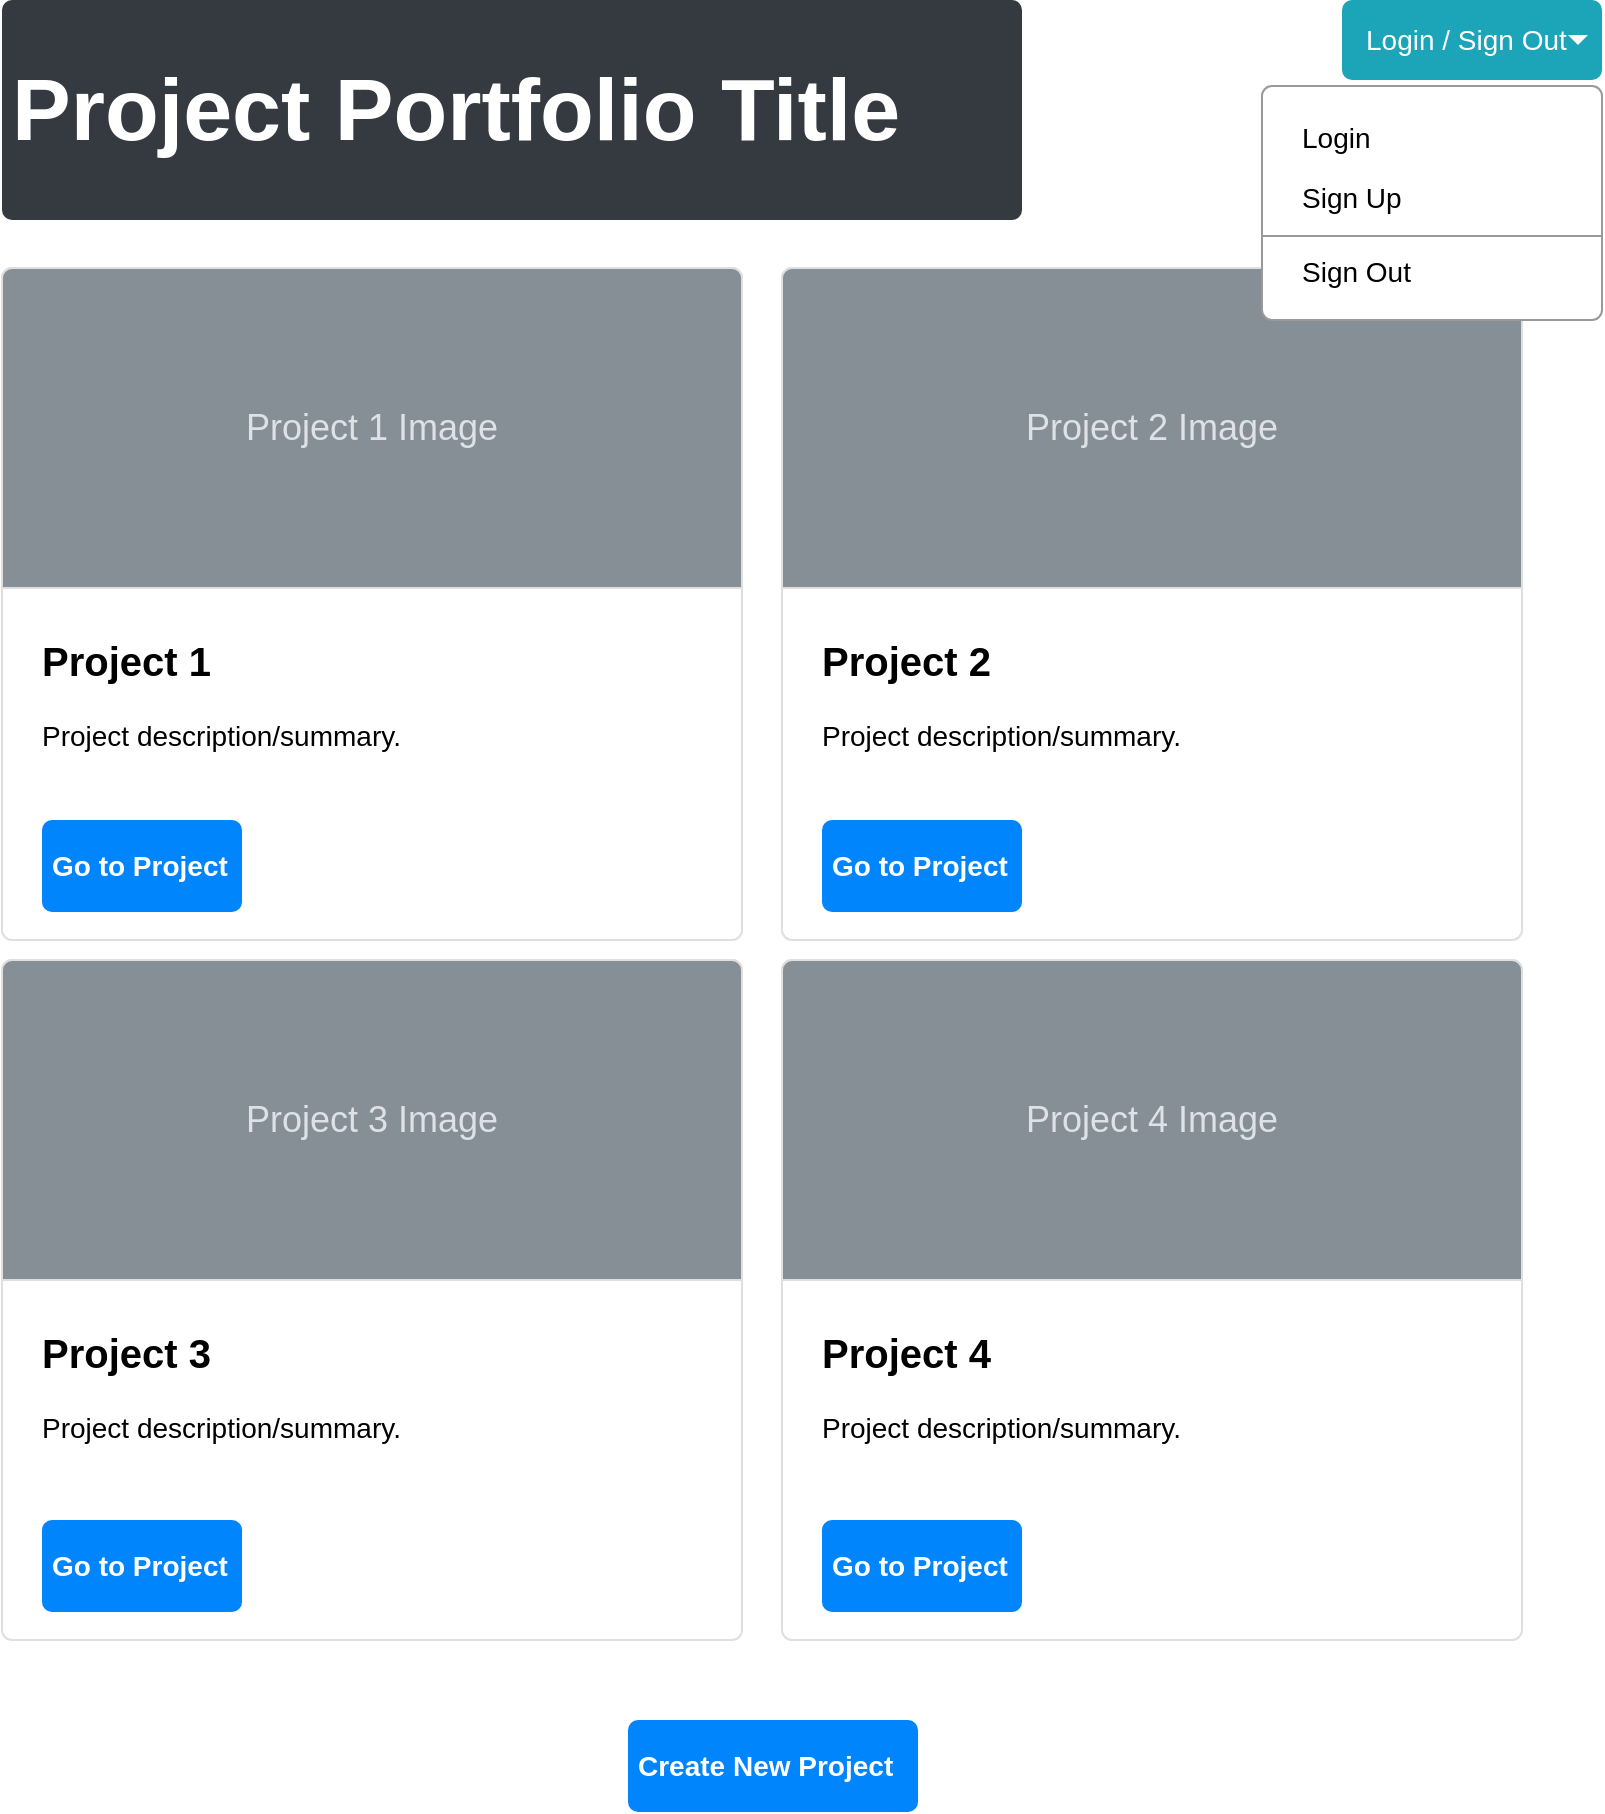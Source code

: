 <mxfile version="20.3.7" type="github" pages="6"><diagram id="5RRIrIOarM_rLcyM7xGo" name="Root"><mxGraphModel dx="1673" dy="896" grid="1" gridSize="10" guides="1" tooltips="1" connect="1" arrows="1" fold="1" page="1" pageScale="1" pageWidth="850" pageHeight="1100" math="0" shadow="0"><root><mxCell id="0"/><mxCell id="1" parent="0"/><mxCell id="wvkxZ2-Q3caO5ZH0jflz-7" value="&lt;b&gt;&lt;font style=&quot;font-size: 20px;&quot;&gt;Project 4&lt;/font&gt;&lt;/b&gt;&lt;br&gt;&lt;br&gt;Project description/summary." style="html=1;shadow=0;dashed=0;shape=mxgraph.bootstrap.rrect;rSize=5;strokeColor=#DFDFDF;html=1;whiteSpace=wrap;fillColor=#ffffff;fontColor=#000000;verticalAlign=top;align=left;spacing=20;spacingBottom=0;fontSize=14;spacingTop=160;" parent="1" vertex="1"><mxGeometry x="430" y="500" width="370" height="340" as="geometry"/></mxCell><mxCell id="wvkxZ2-Q3caO5ZH0jflz-8" value="Project 4 Image" style="html=1;shadow=0;dashed=0;shape=mxgraph.bootstrap.topButton;rSize=5;perimeter=none;whiteSpace=wrap;fillColor=#868E96;strokeColor=#DFDFDF;fontColor=#DEE2E6;resizeWidth=1;fontSize=18;" parent="wvkxZ2-Q3caO5ZH0jflz-7" vertex="1"><mxGeometry width="370" height="160" relative="1" as="geometry"/></mxCell><mxCell id="zh73YFqVR2Zlwf77m-9g-7" value="&lt;span style=&quot;font-size: 20px;&quot;&gt;&lt;b&gt;Project 2&lt;/b&gt;&lt;/span&gt;&lt;br&gt;&lt;br&gt;Project description/summary." style="html=1;shadow=0;dashed=0;shape=mxgraph.bootstrap.rrect;rSize=5;strokeColor=#DFDFDF;html=1;whiteSpace=wrap;fillColor=#ffffff;fontColor=#000000;verticalAlign=top;align=left;spacing=20;spacingBottom=0;fontSize=14;spacingTop=160;" vertex="1" parent="wvkxZ2-Q3caO5ZH0jflz-7"><mxGeometry y="-346" width="370" height="336" as="geometry"/></mxCell><mxCell id="zh73YFqVR2Zlwf77m-9g-8" value="Project 2 Image" style="html=1;shadow=0;dashed=0;shape=mxgraph.bootstrap.topButton;rSize=5;perimeter=none;whiteSpace=wrap;fillColor=#868E96;strokeColor=#DFDFDF;fontColor=#DEE2E6;resizeWidth=1;fontSize=18;" vertex="1" parent="zh73YFqVR2Zlwf77m-9g-7"><mxGeometry width="370" height="160" relative="1" as="geometry"/></mxCell><mxCell id="zh73YFqVR2Zlwf77m-9g-16" value="Go to Project" style="html=1;shadow=0;dashed=0;shape=mxgraph.bootstrap.rrect;rSize=5;strokeColor=none;strokeWidth=1;fillColor=#0085FC;fontColor=#FFFFFF;whiteSpace=wrap;align=left;verticalAlign=middle;spacingLeft=0;fontStyle=1;fontSize=14;spacing=5;" vertex="1" parent="zh73YFqVR2Zlwf77m-9g-7"><mxGeometry x="20" y="276" width="100" height="46" as="geometry"/></mxCell><mxCell id="zh73YFqVR2Zlwf77m-9g-9" value="&lt;b&gt;&lt;font style=&quot;font-size: 20px&quot;&gt;Project 1&lt;/font&gt;&lt;/b&gt;&lt;br&gt;&lt;br&gt;Project description/summary." style="html=1;shadow=0;dashed=0;shape=mxgraph.bootstrap.rrect;rSize=5;strokeColor=#DFDFDF;html=1;whiteSpace=wrap;fillColor=#ffffff;fontColor=#000000;verticalAlign=top;align=left;spacing=20;spacingBottom=0;fontSize=14;spacingTop=160;" vertex="1" parent="wvkxZ2-Q3caO5ZH0jflz-7"><mxGeometry x="-390" y="-346" width="370" height="336" as="geometry"/></mxCell><mxCell id="zh73YFqVR2Zlwf77m-9g-10" value="Project 1 Image" style="html=1;shadow=0;dashed=0;shape=mxgraph.bootstrap.topButton;rSize=5;perimeter=none;whiteSpace=wrap;fillColor=#868E96;strokeColor=#DFDFDF;fontColor=#DEE2E6;resizeWidth=1;fontSize=18;" vertex="1" parent="zh73YFqVR2Zlwf77m-9g-9"><mxGeometry width="370" height="160" relative="1" as="geometry"/></mxCell><mxCell id="zh73YFqVR2Zlwf77m-9g-15" value="Go to Project" style="html=1;shadow=0;dashed=0;shape=mxgraph.bootstrap.rrect;rSize=5;strokeColor=none;strokeWidth=1;fillColor=#0085FC;fontColor=#FFFFFF;whiteSpace=wrap;align=left;verticalAlign=middle;spacingLeft=0;fontStyle=1;fontSize=14;spacing=5;" vertex="1" parent="zh73YFqVR2Zlwf77m-9g-9"><mxGeometry x="20" y="276" width="100" height="46" as="geometry"/></mxCell><mxCell id="zh73YFqVR2Zlwf77m-9g-11" value="&lt;b&gt;&lt;font style=&quot;font-size: 20px;&quot;&gt;Project 3&lt;/font&gt;&lt;/b&gt;&lt;br&gt;&lt;br&gt;Project description/summary." style="html=1;shadow=0;dashed=0;shape=mxgraph.bootstrap.rrect;rSize=5;strokeColor=#DFDFDF;html=1;whiteSpace=wrap;fillColor=#ffffff;fontColor=#000000;verticalAlign=top;align=left;spacing=20;spacingBottom=0;fontSize=14;spacingTop=160;" vertex="1" parent="wvkxZ2-Q3caO5ZH0jflz-7"><mxGeometry x="-390" width="370" height="340" as="geometry"/></mxCell><mxCell id="zh73YFqVR2Zlwf77m-9g-12" value="Project 3 Image" style="html=1;shadow=0;dashed=0;shape=mxgraph.bootstrap.topButton;rSize=5;perimeter=none;whiteSpace=wrap;fillColor=#868E96;strokeColor=#DFDFDF;fontColor=#DEE2E6;resizeWidth=1;fontSize=18;" vertex="1" parent="zh73YFqVR2Zlwf77m-9g-11"><mxGeometry width="370" height="160" relative="1" as="geometry"/></mxCell><mxCell id="zh73YFqVR2Zlwf77m-9g-17" value="Go to Project" style="html=1;shadow=0;dashed=0;shape=mxgraph.bootstrap.rrect;rSize=5;strokeColor=none;strokeWidth=1;fillColor=#0085FC;fontColor=#FFFFFF;whiteSpace=wrap;align=left;verticalAlign=middle;spacingLeft=0;fontStyle=1;fontSize=14;spacing=5;" vertex="1" parent="zh73YFqVR2Zlwf77m-9g-11"><mxGeometry x="20" y="280" width="100" height="46" as="geometry"/></mxCell><mxCell id="zh73YFqVR2Zlwf77m-9g-18" value="Go to Project" style="html=1;shadow=0;dashed=0;shape=mxgraph.bootstrap.rrect;rSize=5;strokeColor=none;strokeWidth=1;fillColor=#0085FC;fontColor=#FFFFFF;whiteSpace=wrap;align=left;verticalAlign=middle;spacingLeft=0;fontStyle=1;fontSize=14;spacing=5;" vertex="1" parent="wvkxZ2-Q3caO5ZH0jflz-7"><mxGeometry x="20" y="280" width="100" height="46" as="geometry"/></mxCell><mxCell id="2eSI_laFX9eV60P4DFDA-1" value="Login / Sign Out" style="html=1;shadow=0;dashed=0;shape=mxgraph.bootstrap.rrect;rSize=5;strokeColor=none;strokeWidth=1;fillColor=#1CA5B8;fontColor=#ffffff;whiteSpace=wrap;align=left;verticalAlign=middle;fontStyle=0;fontSize=14;spacingLeft=10;" parent="1" vertex="1"><mxGeometry x="710" y="20" width="130" height="40" as="geometry"/></mxCell><mxCell id="2eSI_laFX9eV60P4DFDA-2" value="" style="shape=triangle;direction=south;fillColor=#ffffff;strokeColor=none;perimeter=none;" parent="2eSI_laFX9eV60P4DFDA-1" vertex="1"><mxGeometry x="1" y="0.5" width="10" height="5" relative="1" as="geometry"><mxPoint x="-17" y="-2.5" as="offset"/></mxGeometry></mxCell><mxCell id="2eSI_laFX9eV60P4DFDA-3" value="" style="html=1;shadow=0;dashed=0;shape=mxgraph.bootstrap.rrect;rSize=5;fillColor=#ffffff;strokeColor=#999999;" parent="1" vertex="1"><mxGeometry x="670" y="63" width="170" height="117" as="geometry"/></mxCell><mxCell id="2eSI_laFX9eV60P4DFDA-4" value="Login" style="fillColor=none;strokeColor=none;align=left;spacing=20;fontSize=14;" parent="2eSI_laFX9eV60P4DFDA-3" vertex="1"><mxGeometry width="170" height="30" relative="1" as="geometry"><mxPoint y="10" as="offset"/></mxGeometry></mxCell><mxCell id="2eSI_laFX9eV60P4DFDA-5" value="Sign Up" style="fillColor=none;strokeColor=none;align=left;spacing=20;fontSize=14;" parent="2eSI_laFX9eV60P4DFDA-3" vertex="1"><mxGeometry width="170" height="30" relative="1" as="geometry"><mxPoint y="40" as="offset"/></mxGeometry></mxCell><mxCell id="2eSI_laFX9eV60P4DFDA-7" value="" style="shape=line;strokeColor=#999999;perimeter=none;resizeWidth=1;" parent="2eSI_laFX9eV60P4DFDA-3" vertex="1"><mxGeometry width="170" height="10" relative="1" as="geometry"><mxPoint y="70" as="offset"/></mxGeometry></mxCell><mxCell id="2eSI_laFX9eV60P4DFDA-8" value="Sign Out" style="fillColor=none;strokeColor=none;align=left;spacing=20;fontSize=14;" parent="2eSI_laFX9eV60P4DFDA-3" vertex="1"><mxGeometry width="170" height="30" relative="1" as="geometry"><mxPoint y="77" as="offset"/></mxGeometry></mxCell><mxCell id="2eSI_laFX9eV60P4DFDA-11" value="&lt;font style=&quot;font-size: 44px;&quot;&gt;Project Portfolio Title&lt;/font&gt;" style="html=1;shadow=0;dashed=0;shape=mxgraph.bootstrap.rrect;rSize=5;strokeColor=none;strokeWidth=1;fillColor=#343A40;fontColor=#FFFFFF;whiteSpace=wrap;align=left;verticalAlign=middle;spacingLeft=0;fontStyle=1;fontSize=14;spacing=5;" parent="1" vertex="1"><mxGeometry x="40" y="20" width="510" height="110" as="geometry"/></mxCell><mxCell id="IfKOr3AmQKzyvhv2_CEk-1" value="Create New Project" style="html=1;shadow=0;dashed=0;shape=mxgraph.bootstrap.rrect;rSize=5;strokeColor=none;strokeWidth=1;fillColor=#0085FC;fontColor=#FFFFFF;whiteSpace=wrap;align=left;verticalAlign=middle;spacingLeft=0;fontStyle=1;fontSize=14;spacing=5;" vertex="1" parent="1"><mxGeometry x="353" y="880" width="145" height="46" as="geometry"/></mxCell></root></mxGraphModel></diagram><diagram id="xXj5OJk1VYTO87Xm6U99" name="Login"><mxGraphModel dx="1422" dy="762" grid="1" gridSize="10" guides="1" tooltips="1" connect="1" arrows="1" fold="1" page="1" pageScale="1" pageWidth="850" pageHeight="1100" math="0" shadow="0"><root><mxCell id="0"/><mxCell id="1" parent="0"/><mxCell id="XyWWrqjQytLEaGrfEnD0-17" value="Email address" style="fillColor=none;strokeColor=none;align=left;fontSize=14;" parent="1" vertex="1"><mxGeometry width="260" height="40" relative="1" as="geometry"><mxPoint x="80" y="160" as="offset"/></mxGeometry></mxCell><mxCell id="XyWWrqjQytLEaGrfEnD0-18" value="" style="html=1;shadow=0;dashed=0;shape=mxgraph.bootstrap.rrect;rSize=5;fillColor=none;strokeColor=#999999;align=left;spacing=15;fontSize=14;fontColor=#6C767D;" parent="1" vertex="1"><mxGeometry width="480" height="30" relative="1" as="geometry"><mxPoint x="80" y="200" as="offset"/></mxGeometry></mxCell><mxCell id="XyWWrqjQytLEaGrfEnD0-19" value="We'll never share your email with anyone else." style="fillColor=none;strokeColor=none;align=left;spacing=2;fontSize=12;fontColor=#999999;" parent="1" vertex="1"><mxGeometry width="260" height="30" relative="1" as="geometry"><mxPoint x="80" y="230" as="offset"/></mxGeometry></mxCell><mxCell id="XyWWrqjQytLEaGrfEnD0-20" value="Password" style="fillColor=none;strokeColor=none;align=left;fontSize=14;" parent="1" vertex="1"><mxGeometry width="260" height="40" relative="1" as="geometry"><mxPoint x="80" y="260" as="offset"/></mxGeometry></mxCell><mxCell id="XyWWrqjQytLEaGrfEnD0-21" value="" style="html=1;shadow=0;dashed=0;shape=mxgraph.bootstrap.rrect;rSize=5;fillColor=none;strokeColor=#999999;align=left;spacing=15;fontSize=14;fontColor=#6C767D;" parent="1" vertex="1"><mxGeometry width="480" height="30" relative="1" as="geometry"><mxPoint x="80" y="300" as="offset"/></mxGeometry></mxCell><mxCell id="XyWWrqjQytLEaGrfEnD0-23" value="Login" style="html=1;shadow=0;dashed=0;shape=mxgraph.bootstrap.rrect;rSize=5;fillColor=#0085FC;strokeColor=none;align=center;fontSize=14;fontColor=#FFFFFF;" parent="1" vertex="1"><mxGeometry width="70" height="40" relative="1" as="geometry"><mxPoint x="85" y="350" as="offset"/></mxGeometry></mxCell><mxCell id="bcL-sI4egObKT9iCZtD2-1" value="&lt;font style=&quot;font-size: 44px;&quot;&gt;Project Portfolio Title&lt;/font&gt;" style="html=1;shadow=0;dashed=0;shape=mxgraph.bootstrap.rrect;rSize=5;strokeColor=none;strokeWidth=1;fillColor=#343A40;fontColor=#FFFFFF;whiteSpace=wrap;align=left;verticalAlign=middle;spacingLeft=0;fontStyle=1;fontSize=14;spacing=5;" vertex="1" parent="1"><mxGeometry x="40" y="20" width="510" height="110" as="geometry"/></mxCell></root></mxGraphModel></diagram><diagram name="Sign Up" id="dnmqqRZ58K1FcJMq1NEi"><mxGraphModel dx="1422" dy="762" grid="1" gridSize="10" guides="1" tooltips="1" connect="1" arrows="1" fold="1" page="1" pageScale="1" pageWidth="850" pageHeight="1100" math="0" shadow="0"><root><mxCell id="QF6I48eeB9E8BZ1u_eMy-0"/><mxCell id="QF6I48eeB9E8BZ1u_eMy-1" parent="QF6I48eeB9E8BZ1u_eMy-0"/><mxCell id="QF6I48eeB9E8BZ1u_eMy-2" value="Email address" style="fillColor=none;strokeColor=none;align=left;fontSize=14;" vertex="1" parent="QF6I48eeB9E8BZ1u_eMy-1"><mxGeometry width="260" height="40" relative="1" as="geometry"><mxPoint x="80" y="160" as="offset"/></mxGeometry></mxCell><mxCell id="QF6I48eeB9E8BZ1u_eMy-3" value="" style="html=1;shadow=0;dashed=0;shape=mxgraph.bootstrap.rrect;rSize=5;fillColor=none;strokeColor=#999999;align=left;spacing=15;fontSize=14;fontColor=#6C767D;" vertex="1" parent="QF6I48eeB9E8BZ1u_eMy-1"><mxGeometry width="480" height="30" relative="1" as="geometry"><mxPoint x="80" y="200" as="offset"/></mxGeometry></mxCell><mxCell id="QF6I48eeB9E8BZ1u_eMy-4" value="We'll never share your email with anyone else." style="fillColor=none;strokeColor=none;align=left;spacing=2;fontSize=12;fontColor=#999999;" vertex="1" parent="QF6I48eeB9E8BZ1u_eMy-1"><mxGeometry width="260" height="30" relative="1" as="geometry"><mxPoint x="80" y="230" as="offset"/></mxGeometry></mxCell><mxCell id="QF6I48eeB9E8BZ1u_eMy-5" value="Password" style="fillColor=none;strokeColor=none;align=left;fontSize=14;" vertex="1" parent="QF6I48eeB9E8BZ1u_eMy-1"><mxGeometry width="260" height="40" relative="1" as="geometry"><mxPoint x="80" y="260" as="offset"/></mxGeometry></mxCell><mxCell id="QF6I48eeB9E8BZ1u_eMy-6" value="" style="html=1;shadow=0;dashed=0;shape=mxgraph.bootstrap.rrect;rSize=5;fillColor=none;strokeColor=#999999;align=left;spacing=15;fontSize=14;fontColor=#6C767D;" vertex="1" parent="QF6I48eeB9E8BZ1u_eMy-1"><mxGeometry width="480" height="30" relative="1" as="geometry"><mxPoint x="80" y="300" as="offset"/></mxGeometry></mxCell><mxCell id="QF6I48eeB9E8BZ1u_eMy-7" value="Sign Up" style="html=1;shadow=0;dashed=0;shape=mxgraph.bootstrap.rrect;rSize=5;fillColor=#0085FC;strokeColor=none;align=center;fontSize=14;fontColor=#FFFFFF;" vertex="1" parent="QF6I48eeB9E8BZ1u_eMy-1"><mxGeometry width="70" height="40" relative="1" as="geometry"><mxPoint x="85" y="430" as="offset"/></mxGeometry></mxCell><mxCell id="QF6I48eeB9E8BZ1u_eMy-8" value="&lt;font style=&quot;font-size: 44px;&quot;&gt;Project Portfolio Title&lt;/font&gt;" style="html=1;shadow=0;dashed=0;shape=mxgraph.bootstrap.rrect;rSize=5;strokeColor=none;strokeWidth=1;fillColor=#343A40;fontColor=#FFFFFF;whiteSpace=wrap;align=left;verticalAlign=middle;spacingLeft=0;fontStyle=1;fontSize=14;spacing=5;" vertex="1" parent="QF6I48eeB9E8BZ1u_eMy-1"><mxGeometry x="40" y="20" width="510" height="110" as="geometry"/></mxCell><mxCell id="GHHxiR9yPgs4KwvnN0-z-0" value="Confirm Password" style="fillColor=none;strokeColor=none;align=left;fontSize=14;" vertex="1" parent="QF6I48eeB9E8BZ1u_eMy-1"><mxGeometry x="80" y="340" width="260" height="40" as="geometry"/></mxCell><mxCell id="GHHxiR9yPgs4KwvnN0-z-1" value="" style="html=1;shadow=0;dashed=0;shape=mxgraph.bootstrap.rrect;rSize=5;fillColor=none;strokeColor=#999999;align=left;spacing=15;fontSize=14;fontColor=#6C767D;" vertex="1" parent="QF6I48eeB9E8BZ1u_eMy-1"><mxGeometry x="80" y="380" width="480" height="30" as="geometry"/></mxCell></root></mxGraphModel></diagram><diagram id="4GuG5vxL0YwMJeT0TBqF" name="Project"><mxGraphModel dx="1422" dy="762" grid="1" gridSize="10" guides="1" tooltips="1" connect="1" arrows="1" fold="1" page="1" pageScale="1" pageWidth="850" pageHeight="1100" math="0" shadow="0"><root><mxCell id="0"/><mxCell id="1" parent="0"/><mxCell id="ms4lbk4ScT2JHdOcm424-1" value="&lt;font style=&quot;font-size: 44px;&quot;&gt;Project Title&lt;/font&gt;" style="html=1;shadow=0;dashed=0;shape=mxgraph.bootstrap.rrect;rSize=5;strokeColor=none;strokeWidth=1;fillColor=#343A40;fontColor=#FFFFFF;whiteSpace=wrap;align=left;verticalAlign=middle;spacingLeft=0;fontStyle=1;fontSize=14;spacing=5;" vertex="1" parent="1"><mxGeometry x="40" y="20" width="510" height="110" as="geometry"/></mxCell><mxCell id="eziYELm6iUtgp0z42Vtb-1" value="Login / Sign Out" style="html=1;shadow=0;dashed=0;shape=mxgraph.bootstrap.rrect;rSize=5;strokeColor=none;strokeWidth=1;fillColor=#1CA5B8;fontColor=#ffffff;whiteSpace=wrap;align=left;verticalAlign=middle;fontStyle=0;fontSize=14;spacingLeft=10;" vertex="1" parent="1"><mxGeometry x="710" y="20" width="130" height="40" as="geometry"/></mxCell><mxCell id="eziYELm6iUtgp0z42Vtb-2" value="" style="shape=triangle;direction=south;fillColor=#ffffff;strokeColor=none;perimeter=none;" vertex="1" parent="eziYELm6iUtgp0z42Vtb-1"><mxGeometry x="1" y="0.5" width="10" height="5" relative="1" as="geometry"><mxPoint x="-17" y="-2.5" as="offset"/></mxGeometry></mxCell><mxCell id="eziYELm6iUtgp0z42Vtb-3" value="" style="html=1;shadow=0;dashed=0;shape=mxgraph.bootstrap.rrect;rSize=5;fillColor=#ffffff;strokeColor=#999999;" vertex="1" parent="1"><mxGeometry x="670" y="63" width="170" height="117" as="geometry"/></mxCell><mxCell id="eziYELm6iUtgp0z42Vtb-4" value="Login" style="fillColor=none;strokeColor=none;align=left;spacing=20;fontSize=14;" vertex="1" parent="eziYELm6iUtgp0z42Vtb-3"><mxGeometry width="170" height="30" relative="1" as="geometry"><mxPoint y="10" as="offset"/></mxGeometry></mxCell><mxCell id="eziYELm6iUtgp0z42Vtb-5" value="Register" style="fillColor=none;strokeColor=none;align=left;spacing=20;fontSize=14;" vertex="1" parent="eziYELm6iUtgp0z42Vtb-3"><mxGeometry width="170" height="30" relative="1" as="geometry"><mxPoint y="40" as="offset"/></mxGeometry></mxCell><mxCell id="eziYELm6iUtgp0z42Vtb-6" value="" style="shape=line;strokeColor=#999999;perimeter=none;resizeWidth=1;" vertex="1" parent="eziYELm6iUtgp0z42Vtb-3"><mxGeometry width="170" height="10" relative="1" as="geometry"><mxPoint y="70" as="offset"/></mxGeometry></mxCell><mxCell id="eziYELm6iUtgp0z42Vtb-7" value="Sign Out" style="fillColor=none;strokeColor=none;align=left;spacing=20;fontSize=14;" vertex="1" parent="eziYELm6iUtgp0z42Vtb-3"><mxGeometry width="170" height="30" relative="1" as="geometry"><mxPoint y="77" as="offset"/></mxGeometry></mxCell><mxCell id="eor-ApleGoFTtJTb_uZN-3" value="&lt;span style=&quot;font-size: 20px;&quot;&gt;&lt;b&gt;Project Information&lt;/b&gt;&lt;/span&gt;" style="html=1;shadow=0;dashed=0;shape=mxgraph.bootstrap.rrect;rSize=5;strokeColor=#0085FC;html=1;whiteSpace=wrap;fillColor=#ffffff;fontColor=#0085FC;verticalAlign=bottom;align=left;spacing=20;spacingBottom=0;fontSize=14;" vertex="1" parent="1"><mxGeometry x="40" y="200" width="770" height="380" as="geometry"/></mxCell><mxCell id="eor-ApleGoFTtJTb_uZN-4" value="Project Subtitle" style="html=1;shadow=0;dashed=0;shape=mxgraph.bootstrap.topButton;rSize=5;perimeter=none;whiteSpace=wrap;fillColor=#F7F7F7;strokeColor=#0085FC;fontColor=#212529;resizeWidth=1;fontSize=18;align=left;spacing=20;" vertex="1" parent="eor-ApleGoFTtJTb_uZN-3"><mxGeometry width="770" height="50" relative="1" as="geometry"/></mxCell><mxCell id="qKuE_SqeqM_y6YrDTCDn-6" value="" style="group;fillColor=#dae8fc;strokeColor=none;" vertex="1" connectable="0" parent="1"><mxGeometry x="640" y="600" width="80" height="40" as="geometry"/></mxCell><mxCell id="qKuE_SqeqM_y6YrDTCDn-7" value="&lt;font color=&quot;#0000ff&quot;&gt;Edit&lt;/font&gt;" style="html=1;shadow=0;dashed=0;shape=mxgraph.bootstrap.rrect;rSize=5;strokeColor=#6c8ebf;strokeWidth=1;fillColor=#dae8fc;whiteSpace=wrap;align=left;verticalAlign=middle;spacingLeft=10;" vertex="1" parent="qKuE_SqeqM_y6YrDTCDn-6"><mxGeometry width="80" height="40" as="geometry"/></mxCell><mxCell id="qKuE_SqeqM_y6YrDTCDn-16" value="" style="sketch=0;pointerEvents=1;shadow=0;dashed=0;html=1;strokeColor=#0000FF;fillColor=#0000FF;labelPosition=center;verticalLabelPosition=bottom;verticalAlign=top;outlineConnect=0;align=center;shape=mxgraph.office.concepts.writing_pencil;labelBackgroundColor=#ffffff;fontFamily=Helvetica;fontSize=12;fontColor=#0000FF;" vertex="1" parent="qKuE_SqeqM_y6YrDTCDn-6"><mxGeometry x="44.444" y="5" width="26.667" height="30" as="geometry"/></mxCell><mxCell id="qKuE_SqeqM_y6YrDTCDn-5" value="" style="group" vertex="1" connectable="0" parent="1"><mxGeometry x="730" y="600" width="80" height="40" as="geometry"/></mxCell><mxCell id="qKuE_SqeqM_y6YrDTCDn-4" value="Delete" style="html=1;shadow=0;dashed=0;shape=mxgraph.bootstrap.rrect;rSize=5;strokeColor=#D6D8DB;strokeWidth=1;fillColor=#E2E3E5;fontColor=#FF0000;whiteSpace=wrap;align=left;verticalAlign=middle;spacingLeft=10;" vertex="1" parent="qKuE_SqeqM_y6YrDTCDn-5"><mxGeometry width="80" height="40" as="geometry"/></mxCell><mxCell id="qKuE_SqeqM_y6YrDTCDn-1" value="" style="html=1;verticalLabelPosition=bottom;align=center;labelBackgroundColor=#ffffff;verticalAlign=top;strokeWidth=2;strokeColor=#FF0000;shadow=0;dashed=0;shape=mxgraph.ios7.icons.trashcan;fontColor=#000000;" vertex="1" parent="qKuE_SqeqM_y6YrDTCDn-5"><mxGeometry x="53.333" y="5" width="21.333" height="30" as="geometry"/></mxCell></root></mxGraphModel></diagram><diagram name="About Me" id="cIJrk_dHcL_1-YbRip7k"><mxGraphModel dx="1422" dy="762" grid="1" gridSize="10" guides="1" tooltips="1" connect="1" arrows="1" fold="1" page="1" pageScale="1" pageWidth="850" pageHeight="1100" math="0" shadow="0"><root><mxCell id="BUz0YhtvqSikqaeXIT4q-0"/><mxCell id="BUz0YhtvqSikqaeXIT4q-1" parent="BUz0YhtvqSikqaeXIT4q-0"/><mxCell id="BUz0YhtvqSikqaeXIT4q-2" value="&lt;font style=&quot;font-size: 44px;&quot;&gt;Student Name&lt;/font&gt;" style="html=1;shadow=0;dashed=0;shape=mxgraph.bootstrap.rrect;rSize=5;strokeColor=none;strokeWidth=1;fillColor=#343A40;fontColor=#FFFFFF;whiteSpace=wrap;align=left;verticalAlign=middle;spacingLeft=0;fontStyle=1;fontSize=14;spacing=5;" vertex="1" parent="BUz0YhtvqSikqaeXIT4q-1"><mxGeometry x="40" y="20" width="510" height="110" as="geometry"/></mxCell><mxCell id="BUz0YhtvqSikqaeXIT4q-3" value="Login / Sign Out" style="html=1;shadow=0;dashed=0;shape=mxgraph.bootstrap.rrect;rSize=5;strokeColor=none;strokeWidth=1;fillColor=#1CA5B8;fontColor=#ffffff;whiteSpace=wrap;align=left;verticalAlign=middle;fontStyle=0;fontSize=14;spacingLeft=10;" vertex="1" parent="BUz0YhtvqSikqaeXIT4q-1"><mxGeometry x="710" y="20" width="130" height="40" as="geometry"/></mxCell><mxCell id="BUz0YhtvqSikqaeXIT4q-4" value="" style="shape=triangle;direction=south;fillColor=#ffffff;strokeColor=none;perimeter=none;" vertex="1" parent="BUz0YhtvqSikqaeXIT4q-3"><mxGeometry x="1" y="0.5" width="10" height="5" relative="1" as="geometry"><mxPoint x="-17" y="-2.5" as="offset"/></mxGeometry></mxCell><mxCell id="BUz0YhtvqSikqaeXIT4q-5" value="" style="html=1;shadow=0;dashed=0;shape=mxgraph.bootstrap.rrect;rSize=5;fillColor=#ffffff;strokeColor=#999999;" vertex="1" parent="BUz0YhtvqSikqaeXIT4q-1"><mxGeometry x="670" y="63" width="170" height="117" as="geometry"/></mxCell><mxCell id="BUz0YhtvqSikqaeXIT4q-6" value="Login" style="fillColor=none;strokeColor=none;align=left;spacing=20;fontSize=14;" vertex="1" parent="BUz0YhtvqSikqaeXIT4q-5"><mxGeometry width="170" height="30" relative="1" as="geometry"><mxPoint y="10" as="offset"/></mxGeometry></mxCell><mxCell id="BUz0YhtvqSikqaeXIT4q-7" value="Register" style="fillColor=none;strokeColor=none;align=left;spacing=20;fontSize=14;" vertex="1" parent="BUz0YhtvqSikqaeXIT4q-5"><mxGeometry width="170" height="30" relative="1" as="geometry"><mxPoint y="40" as="offset"/></mxGeometry></mxCell><mxCell id="BUz0YhtvqSikqaeXIT4q-8" value="" style="shape=line;strokeColor=#999999;perimeter=none;resizeWidth=1;" vertex="1" parent="BUz0YhtvqSikqaeXIT4q-5"><mxGeometry width="170" height="10" relative="1" as="geometry"><mxPoint y="70" as="offset"/></mxGeometry></mxCell><mxCell id="BUz0YhtvqSikqaeXIT4q-9" value="Sign Out" style="fillColor=none;strokeColor=none;align=left;spacing=20;fontSize=14;" vertex="1" parent="BUz0YhtvqSikqaeXIT4q-5"><mxGeometry width="170" height="30" relative="1" as="geometry"><mxPoint y="77" as="offset"/></mxGeometry></mxCell><mxCell id="uK0Lb0GNQQCyLgQpWUkf-0" value="" style="html=1;shadow=0;dashed=0;shape=mxgraph.bootstrap.rrect;rSize=5;strokeColor=#DFDFDF;html=1;whiteSpace=wrap;fillColor=#FFFFFF;fontColor=#000000;" vertex="1" parent="BUz0YhtvqSikqaeXIT4q-1"><mxGeometry x="20" y="190" width="800" height="200" as="geometry"/></mxCell><mxCell id="uK0Lb0GNQQCyLgQpWUkf-1" value="" style="html=1;shadow=0;dashed=0;shape=mxgraph.bootstrap.topButton;strokeColor=inherit;fillColor=#F7F7F7;rSize=5;perimeter=none;whiteSpace=wrap;resizeWidth=1;align=center;spacing=20;fontSize=14;fontColor=#000000;" vertex="1" parent="uK0Lb0GNQQCyLgQpWUkf-0"><mxGeometry width="800" height="50" relative="1" as="geometry"/></mxCell><mxCell id="uK0Lb0GNQQCyLgQpWUkf-2" value="Bio" style="html=1;shadow=0;dashed=0;shape=mxgraph.bootstrap.tabTop;strokeColor=#DFDFDF;fillColor=#ffffff;rSize=5;perimeter=none;whiteSpace=wrap;resizeWidth=1;align=center;spacing=20;fontSize=14;fontColor=#4B5259;" vertex="1" parent="uK0Lb0GNQQCyLgQpWUkf-0"><mxGeometry width="80" height="40" relative="1" as="geometry"><mxPoint x="10" y="10" as="offset"/></mxGeometry></mxCell><mxCell id="uK0Lb0GNQQCyLgQpWUkf-3" value="Resume" style="strokeColor=none;fillColor=none;rSize=5;perimeter=none;whiteSpace=wrap;resizeWidth=1;align=center;spacing=20;fontSize=14;fontColor=#0085FC;" vertex="1" parent="uK0Lb0GNQQCyLgQpWUkf-0"><mxGeometry width="50" height="40" relative="1" as="geometry"><mxPoint x="95" y="10" as="offset"/></mxGeometry></mxCell><mxCell id="uK0Lb0GNQQCyLgQpWUkf-4" value="Hobbies" style="strokeColor=none;fillColor=none;rSize=5;perimeter=none;whiteSpace=wrap;resizeWidth=1;align=center;spacing=20;fontSize=14;fontColor=#0085FC;fontColor=#4B5259;" vertex="1" parent="uK0Lb0GNQQCyLgQpWUkf-0"><mxGeometry width="60" height="40" relative="1" as="geometry"><mxPoint x="150" y="10" as="offset"/></mxGeometry></mxCell><mxCell id="uK0Lb0GNQQCyLgQpWUkf-5" value="&lt;span style=&quot;font-size: 20px;&quot;&gt;&lt;b&gt;Student Bio&lt;/b&gt;&lt;/span&gt;" style="perimeter=none;html=1;whiteSpace=wrap;fillColor=none;strokeColor=none;resizeWidth=1;verticalAlign=top;align=center;spacing=20;spacingTop=-10;fontSize=14;fontColor=#212529" vertex="1" parent="uK0Lb0GNQQCyLgQpWUkf-0"><mxGeometry width="800" height="120" relative="1" as="geometry"><mxPoint y="50" as="offset"/></mxGeometry></mxCell><mxCell id="uK0Lb0GNQQCyLgQpWUkf-6" value="Link to Student's GitHub/Webpage" style="html=1;shadow=0;dashed=0;shape=mxgraph.bootstrap.rrect;rSize=5;perimeter=none;whiteSpace=wrap;align=center;fillColor=#0085FC;strokeColor=none;fontColor=#ffffff;resizeWidth=1;fontSize=14;" vertex="1" parent="uK0Lb0GNQQCyLgQpWUkf-0"><mxGeometry x="0.5" y="1" width="120" height="40" relative="1" as="geometry"><mxPoint x="-60" y="-60" as="offset"/></mxGeometry></mxCell></root></mxGraphModel></diagram><diagram id="awEIO43pHRn48kH_1yC4" name="UML"><mxGraphModel dx="813" dy="435" grid="1" gridSize="10" guides="1" tooltips="1" connect="1" arrows="1" fold="1" page="1" pageScale="1" pageWidth="850" pageHeight="1100" math="0" shadow="0"><root><mxCell id="0"/><mxCell id="1" parent="0"/><mxCell id="zGo-M7Oad7Iv-QXNJE64-1" value="&lt;b&gt;Project&lt;/b&gt;" style="swimlane;fontStyle=0;align=center;verticalAlign=top;childLayout=stackLayout;horizontal=1;startSize=30;horizontalStack=0;resizeParent=1;resizeParentMax=0;resizeLast=0;collapsible=0;marginBottom=0;html=1;" vertex="1" parent="1"><mxGeometry x="440" y="80" width="140" height="160" as="geometry"/></mxCell><mxCell id="zGo-M7Oad7Iv-QXNJE64-2" value="attributes" style="text;html=1;strokeColor=none;fillColor=none;align=center;verticalAlign=middle;spacingLeft=4;spacingRight=4;overflow=hidden;rotatable=0;points=[[0,0.5],[1,0.5]];portConstraint=eastwest;" vertex="1" parent="zGo-M7Oad7Iv-QXNJE64-1"><mxGeometry y="30" width="140" height="20" as="geometry"/></mxCell><mxCell id="zGo-M7Oad7Iv-QXNJE64-3" value="Title" style="text;html=1;strokeColor=none;fillColor=none;align=left;verticalAlign=middle;spacingLeft=4;spacingRight=4;overflow=hidden;rotatable=0;points=[[0,0.5],[1,0.5]];portConstraint=eastwest;" vertex="1" parent="zGo-M7Oad7Iv-QXNJE64-1"><mxGeometry y="50" width="140" height="20" as="geometry"/></mxCell><mxCell id="zGo-M7Oad7Iv-QXNJE64-4" value="&lt;font color=&quot;#000000&quot;&gt;Description of Work&lt;/font&gt;" style="text;html=1;strokeColor=none;fillColor=none;align=left;verticalAlign=middle;spacingLeft=4;spacingRight=4;overflow=hidden;rotatable=0;points=[[0,0.5],[1,0.5]];portConstraint=eastwest;fontColor=#808080;" vertex="1" parent="zGo-M7Oad7Iv-QXNJE64-1"><mxGeometry y="70" width="140" height="20" as="geometry"/></mxCell><mxCell id="zGo-M7Oad7Iv-QXNJE64-6" value="" style="line;strokeWidth=1;fillColor=none;align=left;verticalAlign=middle;spacingTop=-1;spacingLeft=3;spacingRight=3;rotatable=0;labelPosition=right;points=[];portConstraint=eastwest;" vertex="1" parent="zGo-M7Oad7Iv-QXNJE64-1"><mxGeometry y="90" width="140" height="8" as="geometry"/></mxCell><mxCell id="zGo-M7Oad7Iv-QXNJE64-7" value="operations" style="text;html=1;strokeColor=none;fillColor=none;align=center;verticalAlign=middle;spacingLeft=4;spacingRight=4;overflow=hidden;rotatable=0;points=[[0,0.5],[1,0.5]];portConstraint=eastwest;" vertex="1" parent="zGo-M7Oad7Iv-QXNJE64-1"><mxGeometry y="98" width="140" height="20" as="geometry"/></mxCell><mxCell id="H7dTbDxlxv8cBub32HHd-1" value="Edit Project" style="text;html=1;strokeColor=none;fillColor=none;align=left;verticalAlign=middle;spacingLeft=4;spacingRight=4;overflow=hidden;rotatable=0;points=[[0,0.5],[1,0.5]];portConstraint=eastwest;" vertex="1" parent="zGo-M7Oad7Iv-QXNJE64-1"><mxGeometry y="118" width="140" height="22" as="geometry"/></mxCell><mxCell id="H7dTbDxlxv8cBub32HHd-2" value="Delete Project" style="text;html=1;strokeColor=none;fillColor=none;align=left;verticalAlign=middle;spacingLeft=4;spacingRight=4;overflow=hidden;rotatable=0;points=[[0,0.5],[1,0.5]];portConstraint=eastwest;" vertex="1" parent="zGo-M7Oad7Iv-QXNJE64-1"><mxGeometry y="140" width="140" height="20" as="geometry"/></mxCell><mxCell id="zGo-M7Oad7Iv-QXNJE64-9" value="&lt;b&gt;Student&lt;/b&gt;" style="swimlane;fontStyle=0;align=center;verticalAlign=top;childLayout=stackLayout;horizontal=1;startSize=30;horizontalStack=0;resizeParent=1;resizeParentMax=0;resizeLast=0;collapsible=0;marginBottom=0;html=1;" vertex="1" parent="1"><mxGeometry x="140" y="80" width="140" height="150" as="geometry"/></mxCell><mxCell id="zGo-M7Oad7Iv-QXNJE64-10" value="attributes" style="text;html=1;strokeColor=none;fillColor=none;align=center;verticalAlign=middle;spacingLeft=4;spacingRight=4;overflow=hidden;rotatable=0;points=[[0,0.5],[1,0.5]];portConstraint=eastwest;" vertex="1" parent="zGo-M7Oad7Iv-QXNJE64-9"><mxGeometry y="30" width="140" height="20" as="geometry"/></mxCell><mxCell id="zGo-M7Oad7Iv-QXNJE64-11" value="Name" style="text;html=1;strokeColor=none;fillColor=none;align=left;verticalAlign=middle;spacingLeft=4;spacingRight=4;overflow=hidden;rotatable=0;points=[[0,0.5],[1,0.5]];portConstraint=eastwest;" vertex="1" parent="zGo-M7Oad7Iv-QXNJE64-9"><mxGeometry y="50" width="140" height="20" as="geometry"/></mxCell><mxCell id="zGo-M7Oad7Iv-QXNJE64-12" value="&lt;font color=&quot;#000000&quot;&gt;Education/Work Exp&lt;/font&gt;" style="text;html=1;strokeColor=none;fillColor=none;align=left;verticalAlign=middle;spacingLeft=4;spacingRight=4;overflow=hidden;rotatable=0;points=[[0,0.5],[1,0.5]];portConstraint=eastwest;fontColor=#808080;" vertex="1" parent="zGo-M7Oad7Iv-QXNJE64-9"><mxGeometry y="70" width="140" height="20" as="geometry"/></mxCell><mxCell id="zGo-M7Oad7Iv-QXNJE64-14" value="" style="line;strokeWidth=1;fillColor=none;align=left;verticalAlign=middle;spacingTop=-1;spacingLeft=3;spacingRight=3;rotatable=0;labelPosition=right;points=[];portConstraint=eastwest;" vertex="1" parent="zGo-M7Oad7Iv-QXNJE64-9"><mxGeometry y="90" width="140" height="8" as="geometry"/></mxCell><mxCell id="zGo-M7Oad7Iv-QXNJE64-15" value="operations" style="text;html=1;strokeColor=none;fillColor=none;align=center;verticalAlign=middle;spacingLeft=4;spacingRight=4;overflow=hidden;rotatable=0;points=[[0,0.5],[1,0.5]];portConstraint=eastwest;" vertex="1" parent="zGo-M7Oad7Iv-QXNJE64-9"><mxGeometry y="98" width="140" height="20" as="geometry"/></mxCell><mxCell id="zGo-M7Oad7Iv-QXNJE64-19" value="Login/Sign Up" style="text;html=1;strokeColor=none;fillColor=none;align=left;verticalAlign=middle;spacingLeft=4;spacingRight=4;overflow=hidden;rotatable=0;points=[[0,0.5],[1,0.5]];portConstraint=eastwest;" vertex="1" parent="zGo-M7Oad7Iv-QXNJE64-9"><mxGeometry y="118" width="140" height="32" as="geometry"/></mxCell><mxCell id="zGo-M7Oad7Iv-QXNJE64-17" value="projects&lt;br&gt;*" style="html=1;verticalAlign=bottom;labelBackgroundColor=none;startArrow=halfCircle;startFill=0;startSize=2;endArrow=none;rounded=0;fontColor=#000000;" edge="1" parent="1"><mxGeometry x="0.625" y="-31" relative="1" as="geometry"><mxPoint x="280" y="158.71" as="sourcePoint"/><mxPoint x="440" y="158.71" as="targetPoint"/><mxPoint as="offset"/></mxGeometry></mxCell></root></mxGraphModel></diagram></mxfile>